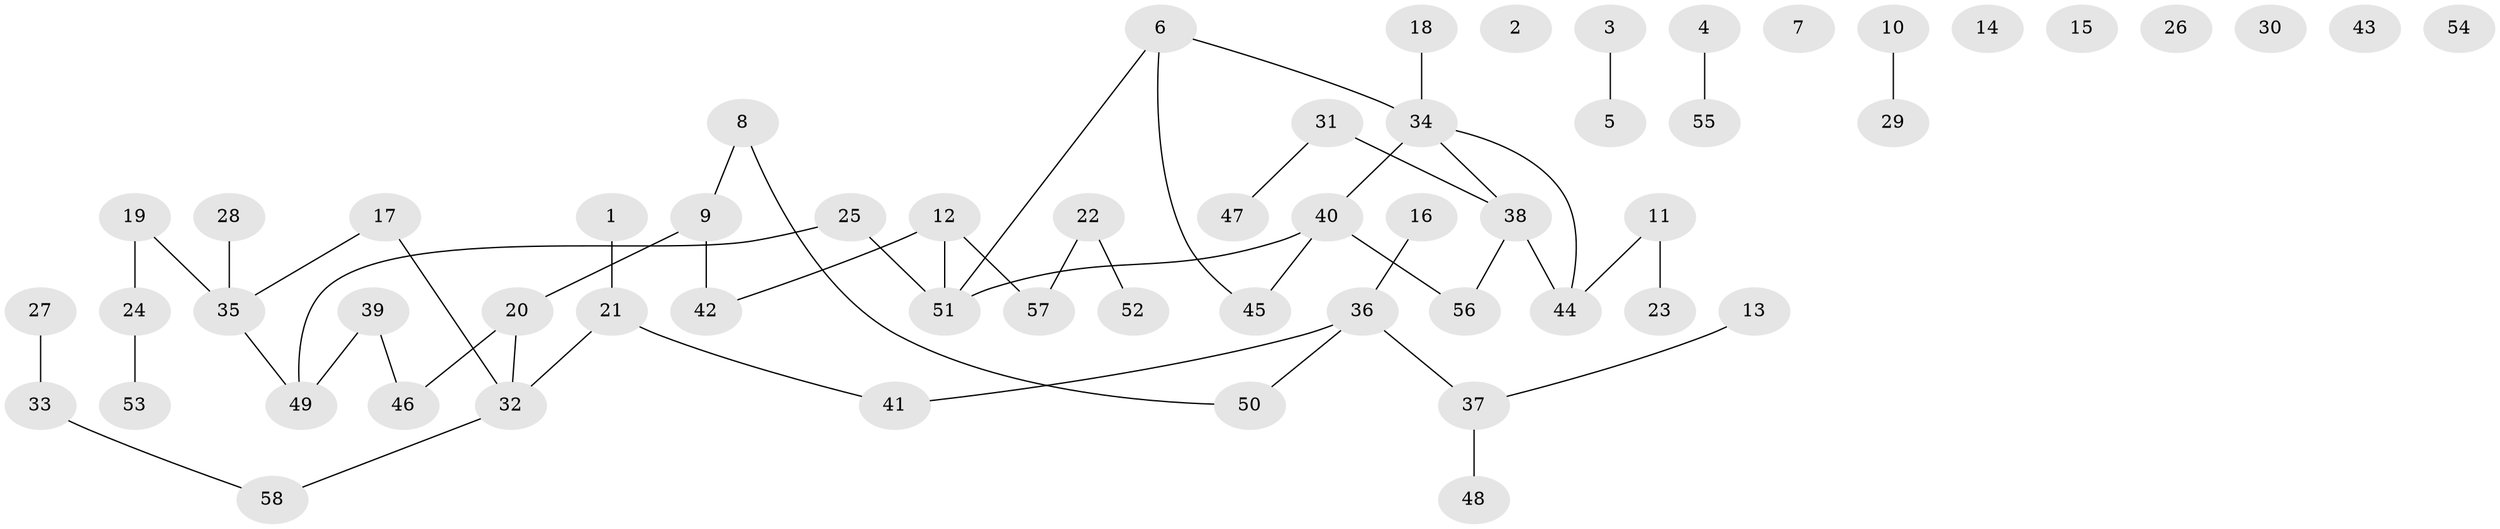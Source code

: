 // Generated by graph-tools (version 1.1) at 2025/25/03/09/25 03:25:24]
// undirected, 58 vertices, 53 edges
graph export_dot {
graph [start="1"]
  node [color=gray90,style=filled];
  1;
  2;
  3;
  4;
  5;
  6;
  7;
  8;
  9;
  10;
  11;
  12;
  13;
  14;
  15;
  16;
  17;
  18;
  19;
  20;
  21;
  22;
  23;
  24;
  25;
  26;
  27;
  28;
  29;
  30;
  31;
  32;
  33;
  34;
  35;
  36;
  37;
  38;
  39;
  40;
  41;
  42;
  43;
  44;
  45;
  46;
  47;
  48;
  49;
  50;
  51;
  52;
  53;
  54;
  55;
  56;
  57;
  58;
  1 -- 21;
  3 -- 5;
  4 -- 55;
  6 -- 34;
  6 -- 45;
  6 -- 51;
  8 -- 9;
  8 -- 50;
  9 -- 20;
  9 -- 42;
  10 -- 29;
  11 -- 23;
  11 -- 44;
  12 -- 42;
  12 -- 51;
  12 -- 57;
  13 -- 37;
  16 -- 36;
  17 -- 32;
  17 -- 35;
  18 -- 34;
  19 -- 24;
  19 -- 35;
  20 -- 32;
  20 -- 46;
  21 -- 32;
  21 -- 41;
  22 -- 52;
  22 -- 57;
  24 -- 53;
  25 -- 49;
  25 -- 51;
  27 -- 33;
  28 -- 35;
  31 -- 38;
  31 -- 47;
  32 -- 58;
  33 -- 58;
  34 -- 38;
  34 -- 40;
  34 -- 44;
  35 -- 49;
  36 -- 37;
  36 -- 41;
  36 -- 50;
  37 -- 48;
  38 -- 44;
  38 -- 56;
  39 -- 46;
  39 -- 49;
  40 -- 45;
  40 -- 51;
  40 -- 56;
}
